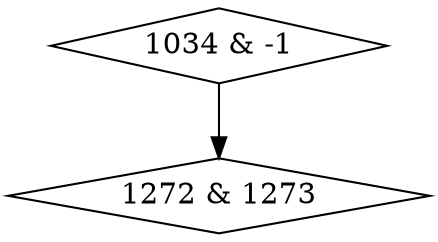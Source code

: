 digraph {
0 [label = "1034 & -1", shape = diamond];
1 [label = "1272 & 1273", shape = diamond];
0->1;
}
